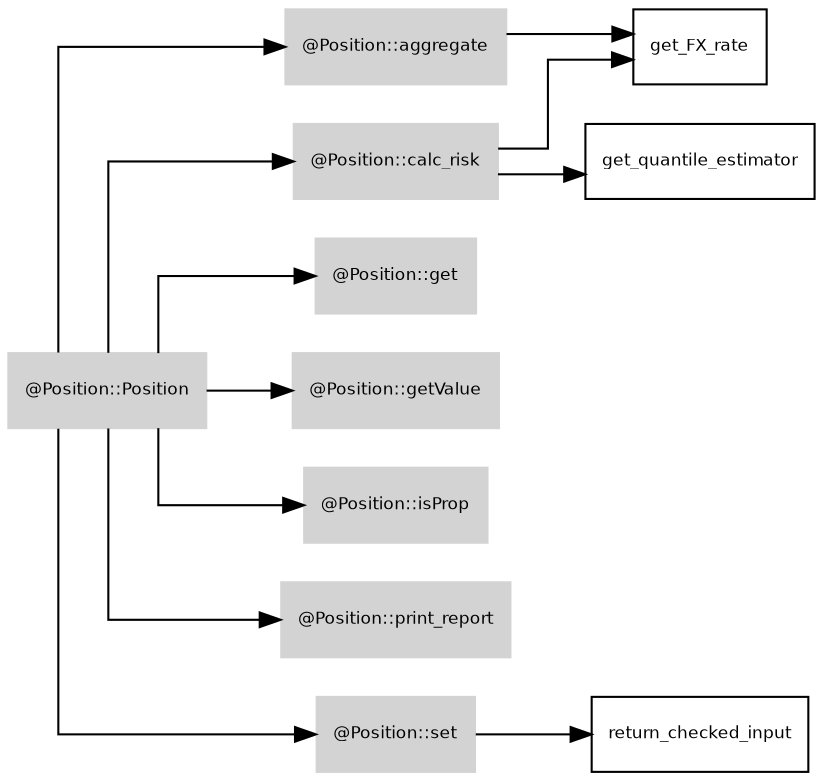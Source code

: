 digraph G {
	fontname = "Bitstream Vera Sans"
	fontsize = 8
	node [
		fontname = "Bitstream Vera Sans"
		fontsize = 8
		shape = "record"
	]
	edge [
		fontname = "Bitstream Vera Sans"
		fontsize = 8
	]
	graph [splines=ortho];
	rankdir=LR;
	subgraph class_Position {
		style=filled;
		node [style=filled,color=lightgrey];
		"@Position::Position" -> "@Position::aggregate"
		"@Position::Position" -> "@Position::calc_risk"
		"@Position::Position" -> "@Position::get"
		"@Position::Position" -> "@Position::getValue"
		"@Position::Position" -> "@Position::isProp"
		"@Position::Position" -> "@Position::print_report"
		"@Position::Position" -> "@Position::set"
		label = "@Position";
	}
"@Position::aggregate" 	 -> 	 "get_FX_rate"
"@Position::calc_risk" 	 -> 	 "get_FX_rate"
"@Position::calc_risk" 	 -> 	 "get_quantile_estimator"
"@Position::set" 	 -> 	 "return_checked_input"
}
